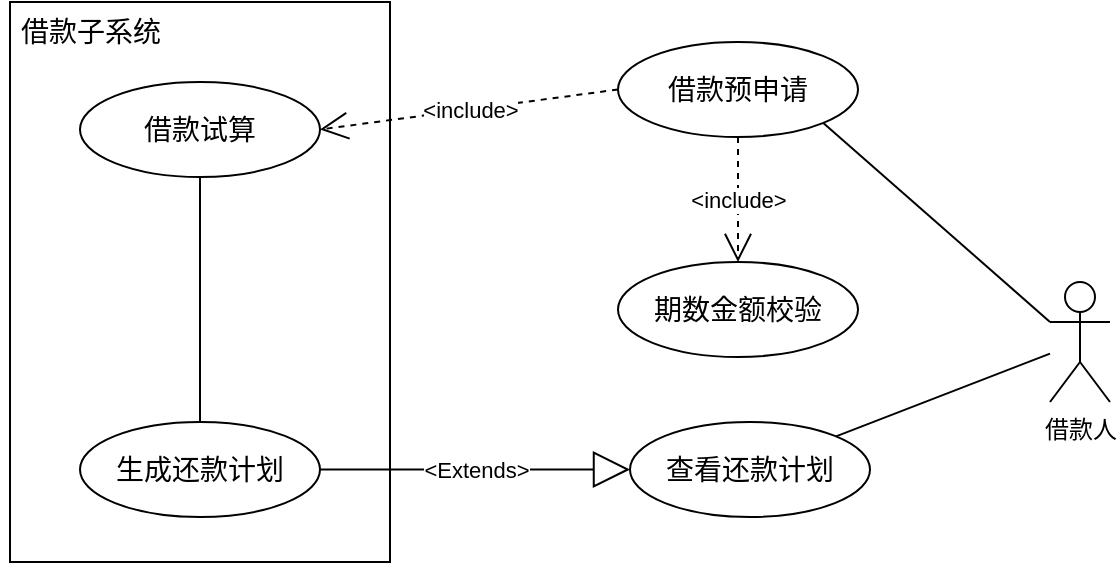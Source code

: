 <mxfile version="22.0.6" type="github">
  <diagram name="第 1 页" id="OdofhoJKY7bxzw-8I2n-">
    <mxGraphModel dx="1173" dy="772" grid="1" gridSize="10" guides="1" tooltips="1" connect="1" arrows="1" fold="1" page="1" pageScale="1" pageWidth="827" pageHeight="1169" math="0" shadow="0">
      <root>
        <mxCell id="0" />
        <mxCell id="1" parent="0" />
        <mxCell id="LdTwp_9h6et6fHKoMwCf-1" value="" style="html=1;whiteSpace=wrap;" parent="1" vertex="1">
          <mxGeometry x="110" y="230" width="190" height="280" as="geometry" />
        </mxCell>
        <mxCell id="LdTwp_9h6et6fHKoMwCf-3" value="&lt;font style=&quot;font-size: 14px;&quot;&gt;借款子系统&lt;/font&gt;" style="text;html=1;align=center;verticalAlign=middle;resizable=0;points=[];autosize=1;strokeColor=none;fillColor=none;" parent="1" vertex="1">
          <mxGeometry x="105" y="230" width="90" height="30" as="geometry" />
        </mxCell>
        <mxCell id="LdTwp_9h6et6fHKoMwCf-7" style="edgeStyle=orthogonalEdgeStyle;rounded=0;orthogonalLoop=1;jettySize=auto;html=1;entryX=0.5;entryY=0;entryDx=0;entryDy=0;endArrow=none;endFill=0;" parent="1" source="LdTwp_9h6et6fHKoMwCf-4" target="LdTwp_9h6et6fHKoMwCf-5" edge="1">
          <mxGeometry relative="1" as="geometry" />
        </mxCell>
        <mxCell id="LdTwp_9h6et6fHKoMwCf-4" value="&lt;span style=&quot;font-size: 14px;&quot;&gt;借款试算&lt;/span&gt;" style="ellipse;whiteSpace=wrap;html=1;" parent="1" vertex="1">
          <mxGeometry x="145" y="270" width="120" height="47.5" as="geometry" />
        </mxCell>
        <mxCell id="LdTwp_9h6et6fHKoMwCf-5" value="&lt;span style=&quot;font-size: 14px;&quot;&gt;生成还款计划&lt;/span&gt;" style="ellipse;whiteSpace=wrap;html=1;" parent="1" vertex="1">
          <mxGeometry x="145" y="440" width="120" height="47.5" as="geometry" />
        </mxCell>
        <mxCell id="LdTwp_9h6et6fHKoMwCf-10" value="&lt;span style=&quot;font-size: 14px;&quot;&gt;查看还款计划&lt;/span&gt;" style="ellipse;whiteSpace=wrap;html=1;" parent="1" vertex="1">
          <mxGeometry x="420" y="440" width="120" height="47.5" as="geometry" />
        </mxCell>
        <mxCell id="LdTwp_9h6et6fHKoMwCf-12" style="rounded=0;orthogonalLoop=1;jettySize=auto;html=1;endArrow=none;endFill=0;" parent="1" source="LdTwp_9h6et6fHKoMwCf-11" target="LdTwp_9h6et6fHKoMwCf-10" edge="1">
          <mxGeometry relative="1" as="geometry" />
        </mxCell>
        <mxCell id="LdTwp_9h6et6fHKoMwCf-14" style="rounded=0;orthogonalLoop=1;jettySize=auto;html=1;entryX=1;entryY=1;entryDx=0;entryDy=0;exitX=0;exitY=0.333;exitDx=0;exitDy=0;exitPerimeter=0;endArrow=none;endFill=0;" parent="1" source="LdTwp_9h6et6fHKoMwCf-11" target="LdTwp_9h6et6fHKoMwCf-13" edge="1">
          <mxGeometry relative="1" as="geometry" />
        </mxCell>
        <mxCell id="LdTwp_9h6et6fHKoMwCf-11" value="借款人" style="shape=umlActor;verticalLabelPosition=bottom;verticalAlign=top;html=1;" parent="1" vertex="1">
          <mxGeometry x="630" y="370" width="30" height="60" as="geometry" />
        </mxCell>
        <mxCell id="LdTwp_9h6et6fHKoMwCf-13" value="&lt;span style=&quot;font-size: 14px;&quot;&gt;借款预申请&lt;/span&gt;" style="ellipse;whiteSpace=wrap;html=1;" parent="1" vertex="1">
          <mxGeometry x="414" y="250" width="120" height="47.5" as="geometry" />
        </mxCell>
        <mxCell id="LdTwp_9h6et6fHKoMwCf-17" value="&amp;lt;include&amp;gt;" style="endArrow=open;endSize=12;dashed=1;html=1;rounded=0;exitX=0.5;exitY=1;exitDx=0;exitDy=0;" parent="1" edge="1" target="I3YMyfkmKG_i2JHdKhAR-1" source="LdTwp_9h6et6fHKoMwCf-13">
          <mxGeometry width="160" relative="1" as="geometry">
            <mxPoint x="480" y="290" as="sourcePoint" />
            <mxPoint x="480" y="210" as="targetPoint" />
          </mxGeometry>
        </mxCell>
        <mxCell id="LdTwp_9h6et6fHKoMwCf-20" value="&amp;lt;Extends&amp;gt;" style="endArrow=block;endSize=16;endFill=0;html=1;rounded=0;entryX=0;entryY=0.5;entryDx=0;entryDy=0;exitX=1;exitY=0.5;exitDx=0;exitDy=0;" parent="1" source="LdTwp_9h6et6fHKoMwCf-5" target="LdTwp_9h6et6fHKoMwCf-10" edge="1">
          <mxGeometry width="160" relative="1" as="geometry">
            <mxPoint x="230" y="500" as="sourcePoint" />
            <mxPoint x="390" y="500" as="targetPoint" />
          </mxGeometry>
        </mxCell>
        <mxCell id="RLZ_0ZyspcWT08PIU5pM-1" value="&amp;lt;include&amp;gt;" style="endArrow=open;endSize=12;dashed=1;html=1;rounded=0;entryX=1;entryY=0.5;entryDx=0;entryDy=0;exitX=0;exitY=0.5;exitDx=0;exitDy=0;" parent="1" source="LdTwp_9h6et6fHKoMwCf-13" target="LdTwp_9h6et6fHKoMwCf-4" edge="1">
          <mxGeometry width="160" relative="1" as="geometry">
            <mxPoint x="360" y="340" as="sourcePoint" />
            <mxPoint x="360" y="280" as="targetPoint" />
          </mxGeometry>
        </mxCell>
        <mxCell id="I3YMyfkmKG_i2JHdKhAR-1" value="&lt;span style=&quot;font-size: 14px;&quot;&gt;期数金额校验&lt;/span&gt;" style="ellipse;whiteSpace=wrap;html=1;" vertex="1" parent="1">
          <mxGeometry x="414" y="360" width="120" height="47.5" as="geometry" />
        </mxCell>
      </root>
    </mxGraphModel>
  </diagram>
</mxfile>
